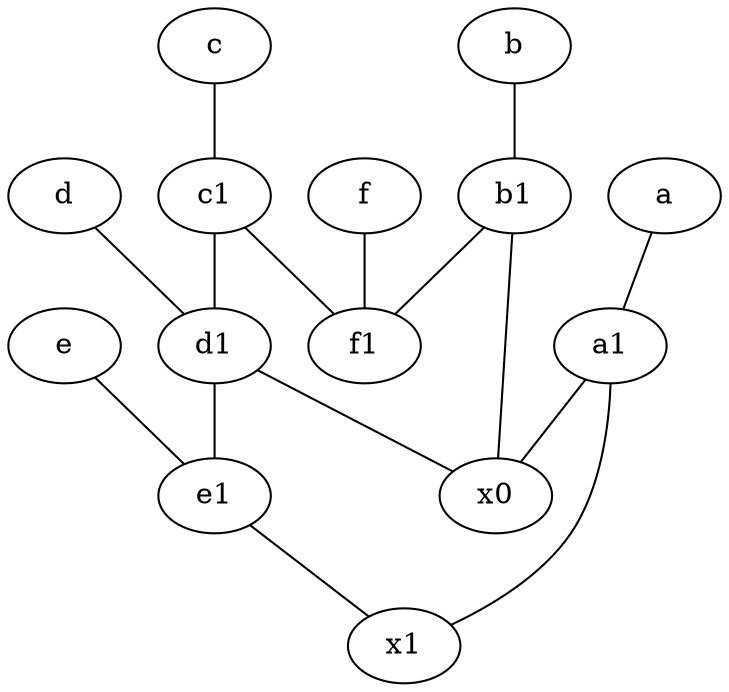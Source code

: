 graph {
	node [labelfontsize=50]
	c [labelfontsize=50 pos="4.5,2!"]
	c1 [labelfontsize=50 pos="4.5,3!"]
	a1 [labelfontsize=50 pos="8,3!"]
	e1 [labelfontsize=50 pos="7,7!"]
	b [labelfontsize=50 pos="10,4!"]
	f1 [labelfontsize=50 pos="3,8!"]
	b1 [labelfontsize=50 pos="9,4!"]
	d [labelfontsize=50 pos="2,5!"]
	e [labelfontsize=50 pos="7,9!"]
	d1 [labelfontsize=50 pos="3,5!"]
	f [labelfontsize=50 pos="3,9!"]
	a [labelfontsize=50 pos="8,2!"]
	x0 [labelfontsize=50]
	x1 [labelfontsize=50]
	a1 -- x1
	c1 -- f1
	a1 -- x0
	c -- c1
	e -- e1
	b -- b1
	b1 -- x0
	d -- d1
	e1 -- x1
	d1 -- e1
	d1 -- x0
	b1 -- f1
	a -- a1
	c1 -- d1
	f -- f1
}

